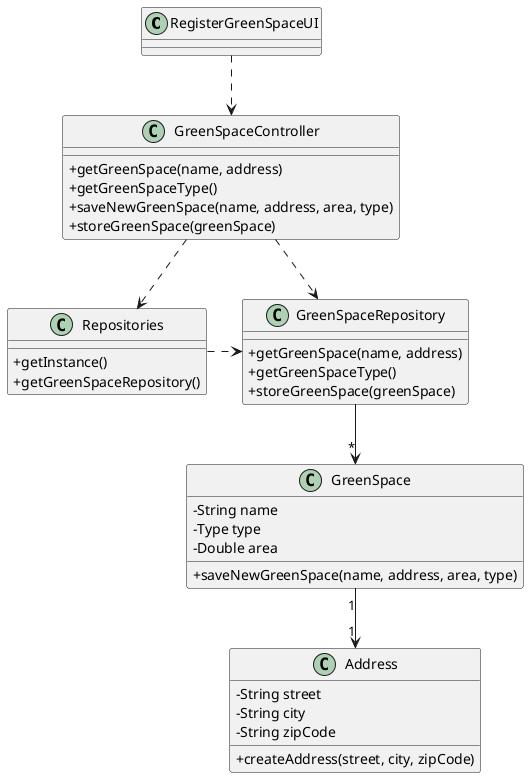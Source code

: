 @startuml
'skinparam monochrome true
skinparam packageStyle rectangle
skinparam shadowing false
skinparam linetype polyline
'skinparam linetype orto

skinparam classAttributeIconSize 0

'left to right direction

class RegisterGreenSpaceUI {
}

class GreenSpaceController {
    + getGreenSpace(name, address)
    + getGreenSpaceType()
    + saveNewGreenSpace(name, address, area, type)
    +  storeGreenSpace(greenSpace)
}



class GreenSpaceRepository {
    + getGreenSpace(name, address)
    + getGreenSpaceType()
    + storeGreenSpace(greenSpace)
}
class GreenSpace {
    - String name
    - Type type
    - Double area

   + saveNewGreenSpace(name, address, area, type)
}
class Repositories {
    + getInstance()
    + getGreenSpaceRepository()
}
class Address {
    - String street
    - String city
    - String zipCode

    + createAddress(street, city, zipCode)
    }
RegisterGreenSpaceUI ..> GreenSpaceController
GreenSpaceController ..> GreenSpaceRepository
GreenSpaceController .> Repositories
Repositories .> GreenSpaceRepository
GreenSpaceRepository --> "*"GreenSpace
GreenSpace"1" --> "1"Address

@enduml